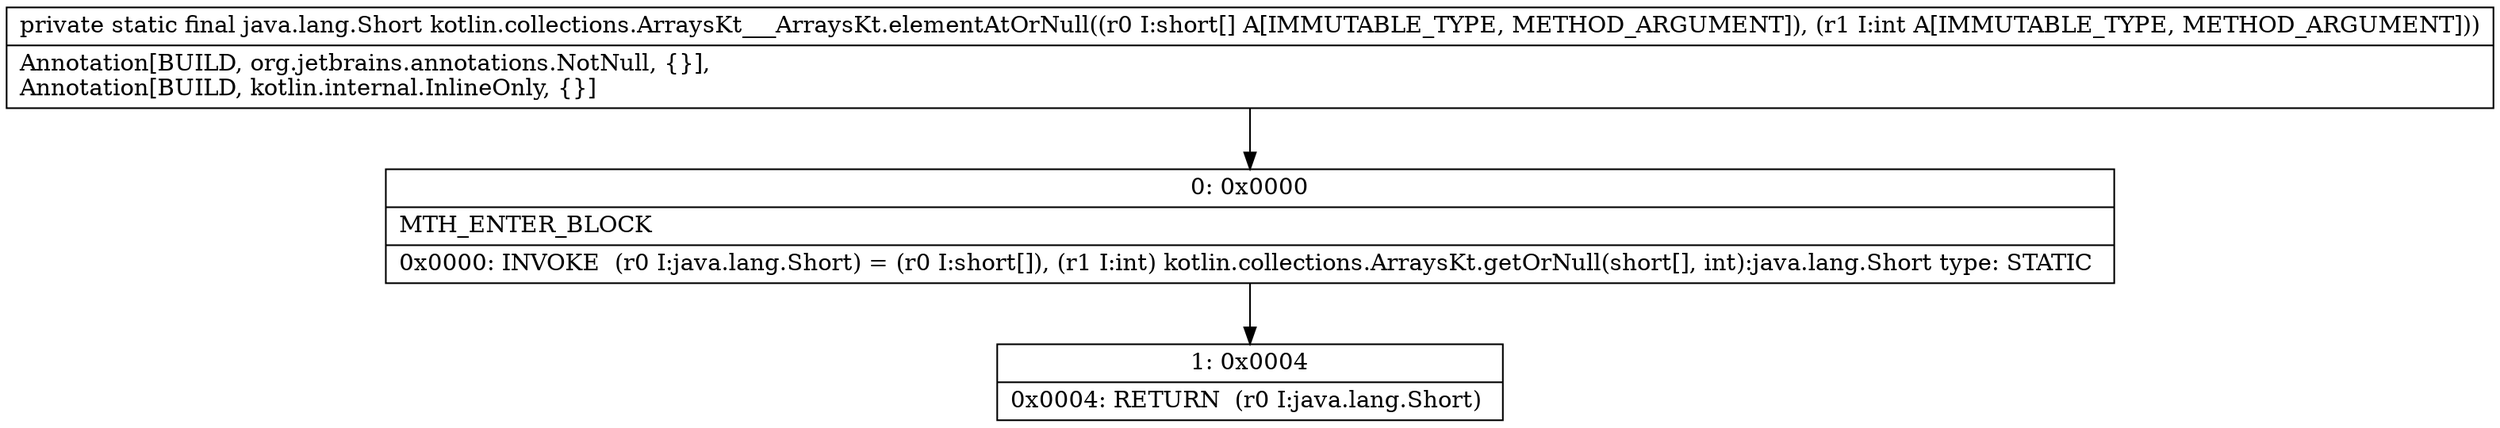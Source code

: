 digraph "CFG forkotlin.collections.ArraysKt___ArraysKt.elementAtOrNull([SI)Ljava\/lang\/Short;" {
Node_0 [shape=record,label="{0\:\ 0x0000|MTH_ENTER_BLOCK\l|0x0000: INVOKE  (r0 I:java.lang.Short) = (r0 I:short[]), (r1 I:int) kotlin.collections.ArraysKt.getOrNull(short[], int):java.lang.Short type: STATIC \l}"];
Node_1 [shape=record,label="{1\:\ 0x0004|0x0004: RETURN  (r0 I:java.lang.Short) \l}"];
MethodNode[shape=record,label="{private static final java.lang.Short kotlin.collections.ArraysKt___ArraysKt.elementAtOrNull((r0 I:short[] A[IMMUTABLE_TYPE, METHOD_ARGUMENT]), (r1 I:int A[IMMUTABLE_TYPE, METHOD_ARGUMENT]))  | Annotation[BUILD, org.jetbrains.annotations.NotNull, \{\}], \lAnnotation[BUILD, kotlin.internal.InlineOnly, \{\}]\l}"];
MethodNode -> Node_0;
Node_0 -> Node_1;
}

